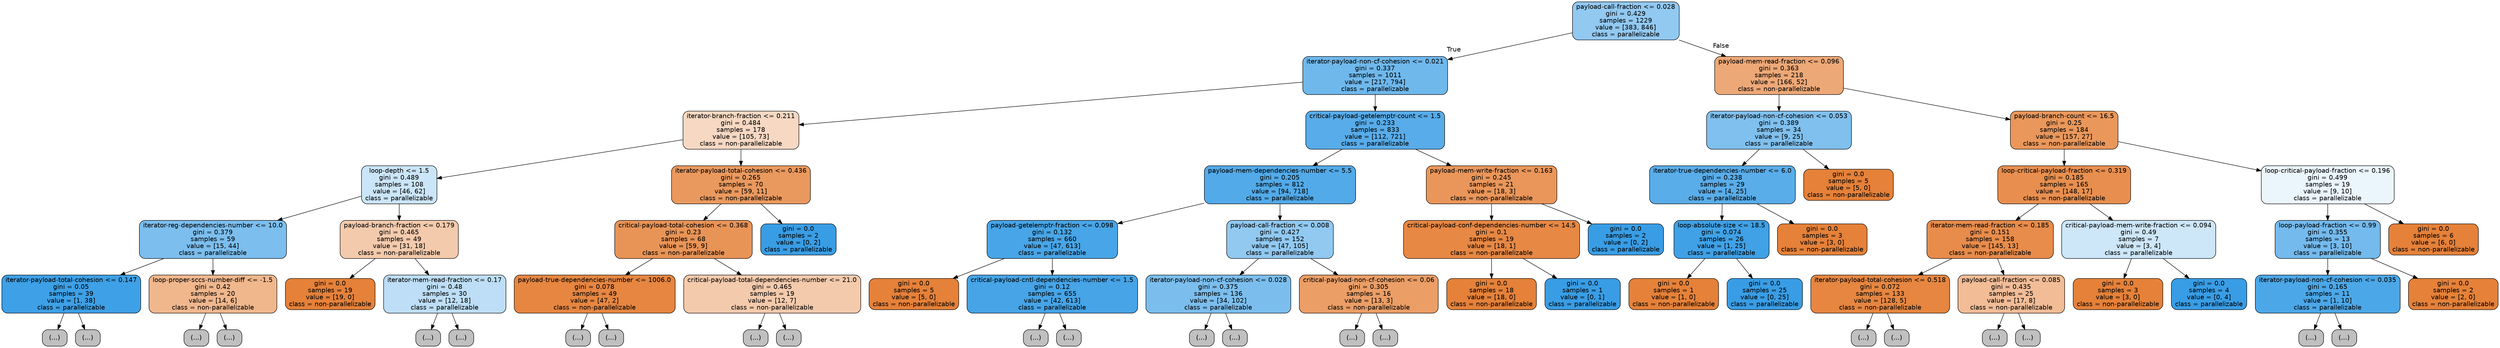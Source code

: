 digraph Tree {
node [shape=box, style="filled, rounded", color="black", fontname=helvetica] ;
edge [fontname=helvetica] ;
0 [label="payload-call-fraction <= 0.028\ngini = 0.429\nsamples = 1229\nvalue = [383, 846]\nclass = parallelizable", fillcolor="#399de58c"] ;
1 [label="iterator-payload-non-cf-cohesion <= 0.021\ngini = 0.337\nsamples = 1011\nvalue = [217, 794]\nclass = parallelizable", fillcolor="#399de5b9"] ;
0 -> 1 [labeldistance=2.5, labelangle=45, headlabel="True"] ;
2 [label="iterator-branch-fraction <= 0.211\ngini = 0.484\nsamples = 178\nvalue = [105, 73]\nclass = non-parallelizable", fillcolor="#e581394e"] ;
1 -> 2 ;
3 [label="loop-depth <= 1.5\ngini = 0.489\nsamples = 108\nvalue = [46, 62]\nclass = parallelizable", fillcolor="#399de542"] ;
2 -> 3 ;
4 [label="iterator-reg-dependencies-number <= 10.0\ngini = 0.379\nsamples = 59\nvalue = [15, 44]\nclass = parallelizable", fillcolor="#399de5a8"] ;
3 -> 4 ;
5 [label="iterator-payload-total-cohesion <= 0.147\ngini = 0.05\nsamples = 39\nvalue = [1, 38]\nclass = parallelizable", fillcolor="#399de5f8"] ;
4 -> 5 ;
6 [label="(...)", fillcolor="#C0C0C0"] ;
5 -> 6 ;
7 [label="(...)", fillcolor="#C0C0C0"] ;
5 -> 7 ;
8 [label="loop-proper-sccs-number-diff <= -1.5\ngini = 0.42\nsamples = 20\nvalue = [14, 6]\nclass = non-parallelizable", fillcolor="#e5813992"] ;
4 -> 8 ;
9 [label="(...)", fillcolor="#C0C0C0"] ;
8 -> 9 ;
10 [label="(...)", fillcolor="#C0C0C0"] ;
8 -> 10 ;
17 [label="payload-branch-fraction <= 0.179\ngini = 0.465\nsamples = 49\nvalue = [31, 18]\nclass = non-parallelizable", fillcolor="#e581396b"] ;
3 -> 17 ;
18 [label="gini = 0.0\nsamples = 19\nvalue = [19, 0]\nclass = non-parallelizable", fillcolor="#e58139ff"] ;
17 -> 18 ;
19 [label="iterator-mem-read-fraction <= 0.17\ngini = 0.48\nsamples = 30\nvalue = [12, 18]\nclass = parallelizable", fillcolor="#399de555"] ;
17 -> 19 ;
20 [label="(...)", fillcolor="#C0C0C0"] ;
19 -> 20 ;
23 [label="(...)", fillcolor="#C0C0C0"] ;
19 -> 23 ;
28 [label="iterator-payload-total-cohesion <= 0.436\ngini = 0.265\nsamples = 70\nvalue = [59, 11]\nclass = non-parallelizable", fillcolor="#e58139cf"] ;
2 -> 28 ;
29 [label="critical-payload-total-cohesion <= 0.368\ngini = 0.23\nsamples = 68\nvalue = [59, 9]\nclass = non-parallelizable", fillcolor="#e58139d8"] ;
28 -> 29 ;
30 [label="payload-true-dependencies-number <= 1006.0\ngini = 0.078\nsamples = 49\nvalue = [47, 2]\nclass = non-parallelizable", fillcolor="#e58139f4"] ;
29 -> 30 ;
31 [label="(...)", fillcolor="#C0C0C0"] ;
30 -> 31 ;
36 [label="(...)", fillcolor="#C0C0C0"] ;
30 -> 36 ;
37 [label="critical-payload-total-dependencies-number <= 21.0\ngini = 0.465\nsamples = 19\nvalue = [12, 7]\nclass = non-parallelizable", fillcolor="#e581396a"] ;
29 -> 37 ;
38 [label="(...)", fillcolor="#C0C0C0"] ;
37 -> 38 ;
43 [label="(...)", fillcolor="#C0C0C0"] ;
37 -> 43 ;
46 [label="gini = 0.0\nsamples = 2\nvalue = [0, 2]\nclass = parallelizable", fillcolor="#399de5ff"] ;
28 -> 46 ;
47 [label="critical-payload-getelemptr-count <= 1.5\ngini = 0.233\nsamples = 833\nvalue = [112, 721]\nclass = parallelizable", fillcolor="#399de5d7"] ;
1 -> 47 ;
48 [label="payload-mem-dependencies-number <= 5.5\ngini = 0.205\nsamples = 812\nvalue = [94, 718]\nclass = parallelizable", fillcolor="#399de5de"] ;
47 -> 48 ;
49 [label="payload-getelemptr-fraction <= 0.098\ngini = 0.132\nsamples = 660\nvalue = [47, 613]\nclass = parallelizable", fillcolor="#399de5eb"] ;
48 -> 49 ;
50 [label="gini = 0.0\nsamples = 5\nvalue = [5, 0]\nclass = non-parallelizable", fillcolor="#e58139ff"] ;
49 -> 50 ;
51 [label="critical-payload-cntl-dependencies-number <= 1.5\ngini = 0.12\nsamples = 655\nvalue = [42, 613]\nclass = parallelizable", fillcolor="#399de5ee"] ;
49 -> 51 ;
52 [label="(...)", fillcolor="#C0C0C0"] ;
51 -> 52 ;
113 [label="(...)", fillcolor="#C0C0C0"] ;
51 -> 113 ;
130 [label="payload-call-fraction <= 0.008\ngini = 0.427\nsamples = 152\nvalue = [47, 105]\nclass = parallelizable", fillcolor="#399de58d"] ;
48 -> 130 ;
131 [label="iterator-payload-non-cf-cohesion <= 0.028\ngini = 0.375\nsamples = 136\nvalue = [34, 102]\nclass = parallelizable", fillcolor="#399de5aa"] ;
130 -> 131 ;
132 [label="(...)", fillcolor="#C0C0C0"] ;
131 -> 132 ;
139 [label="(...)", fillcolor="#C0C0C0"] ;
131 -> 139 ;
162 [label="critical-payload-non-cf-cohesion <= 0.06\ngini = 0.305\nsamples = 16\nvalue = [13, 3]\nclass = non-parallelizable", fillcolor="#e58139c4"] ;
130 -> 162 ;
163 [label="(...)", fillcolor="#C0C0C0"] ;
162 -> 163 ;
166 [label="(...)", fillcolor="#C0C0C0"] ;
162 -> 166 ;
167 [label="payload-mem-write-fraction <= 0.163\ngini = 0.245\nsamples = 21\nvalue = [18, 3]\nclass = non-parallelizable", fillcolor="#e58139d4"] ;
47 -> 167 ;
168 [label="critical-payload-conf-dependencies-number <= 14.5\ngini = 0.1\nsamples = 19\nvalue = [18, 1]\nclass = non-parallelizable", fillcolor="#e58139f1"] ;
167 -> 168 ;
169 [label="gini = 0.0\nsamples = 18\nvalue = [18, 0]\nclass = non-parallelizable", fillcolor="#e58139ff"] ;
168 -> 169 ;
170 [label="gini = 0.0\nsamples = 1\nvalue = [0, 1]\nclass = parallelizable", fillcolor="#399de5ff"] ;
168 -> 170 ;
171 [label="gini = 0.0\nsamples = 2\nvalue = [0, 2]\nclass = parallelizable", fillcolor="#399de5ff"] ;
167 -> 171 ;
172 [label="payload-mem-read-fraction <= 0.096\ngini = 0.363\nsamples = 218\nvalue = [166, 52]\nclass = non-parallelizable", fillcolor="#e58139af"] ;
0 -> 172 [labeldistance=2.5, labelangle=-45, headlabel="False"] ;
173 [label="iterator-payload-non-cf-cohesion <= 0.053\ngini = 0.389\nsamples = 34\nvalue = [9, 25]\nclass = parallelizable", fillcolor="#399de5a3"] ;
172 -> 173 ;
174 [label="iterator-true-dependencies-number <= 6.0\ngini = 0.238\nsamples = 29\nvalue = [4, 25]\nclass = parallelizable", fillcolor="#399de5d6"] ;
173 -> 174 ;
175 [label="loop-absolute-size <= 18.5\ngini = 0.074\nsamples = 26\nvalue = [1, 25]\nclass = parallelizable", fillcolor="#399de5f5"] ;
174 -> 175 ;
176 [label="gini = 0.0\nsamples = 1\nvalue = [1, 0]\nclass = non-parallelizable", fillcolor="#e58139ff"] ;
175 -> 176 ;
177 [label="gini = 0.0\nsamples = 25\nvalue = [0, 25]\nclass = parallelizable", fillcolor="#399de5ff"] ;
175 -> 177 ;
178 [label="gini = 0.0\nsamples = 3\nvalue = [3, 0]\nclass = non-parallelizable", fillcolor="#e58139ff"] ;
174 -> 178 ;
179 [label="gini = 0.0\nsamples = 5\nvalue = [5, 0]\nclass = non-parallelizable", fillcolor="#e58139ff"] ;
173 -> 179 ;
180 [label="payload-branch-count <= 16.5\ngini = 0.25\nsamples = 184\nvalue = [157, 27]\nclass = non-parallelizable", fillcolor="#e58139d3"] ;
172 -> 180 ;
181 [label="loop-critical-payload-fraction <= 0.319\ngini = 0.185\nsamples = 165\nvalue = [148, 17]\nclass = non-parallelizable", fillcolor="#e58139e2"] ;
180 -> 181 ;
182 [label="iterator-mem-read-fraction <= 0.185\ngini = 0.151\nsamples = 158\nvalue = [145, 13]\nclass = non-parallelizable", fillcolor="#e58139e8"] ;
181 -> 182 ;
183 [label="iterator-payload-total-cohesion <= 0.518\ngini = 0.072\nsamples = 133\nvalue = [128, 5]\nclass = non-parallelizable", fillcolor="#e58139f5"] ;
182 -> 183 ;
184 [label="(...)", fillcolor="#C0C0C0"] ;
183 -> 184 ;
195 [label="(...)", fillcolor="#C0C0C0"] ;
183 -> 195 ;
198 [label="payload-call-fraction <= 0.085\ngini = 0.435\nsamples = 25\nvalue = [17, 8]\nclass = non-parallelizable", fillcolor="#e5813987"] ;
182 -> 198 ;
199 [label="(...)", fillcolor="#C0C0C0"] ;
198 -> 199 ;
202 [label="(...)", fillcolor="#C0C0C0"] ;
198 -> 202 ;
205 [label="critical-payload-mem-write-fraction <= 0.094\ngini = 0.49\nsamples = 7\nvalue = [3, 4]\nclass = parallelizable", fillcolor="#399de540"] ;
181 -> 205 ;
206 [label="gini = 0.0\nsamples = 3\nvalue = [3, 0]\nclass = non-parallelizable", fillcolor="#e58139ff"] ;
205 -> 206 ;
207 [label="gini = 0.0\nsamples = 4\nvalue = [0, 4]\nclass = parallelizable", fillcolor="#399de5ff"] ;
205 -> 207 ;
208 [label="loop-critical-payload-fraction <= 0.196\ngini = 0.499\nsamples = 19\nvalue = [9, 10]\nclass = parallelizable", fillcolor="#399de519"] ;
180 -> 208 ;
209 [label="loop-payload-fraction <= 0.99\ngini = 0.355\nsamples = 13\nvalue = [3, 10]\nclass = parallelizable", fillcolor="#399de5b3"] ;
208 -> 209 ;
210 [label="iterator-payload-non-cf-cohesion <= 0.035\ngini = 0.165\nsamples = 11\nvalue = [1, 10]\nclass = parallelizable", fillcolor="#399de5e6"] ;
209 -> 210 ;
211 [label="(...)", fillcolor="#C0C0C0"] ;
210 -> 211 ;
212 [label="(...)", fillcolor="#C0C0C0"] ;
210 -> 212 ;
213 [label="gini = 0.0\nsamples = 2\nvalue = [2, 0]\nclass = non-parallelizable", fillcolor="#e58139ff"] ;
209 -> 213 ;
214 [label="gini = 0.0\nsamples = 6\nvalue = [6, 0]\nclass = non-parallelizable", fillcolor="#e58139ff"] ;
208 -> 214 ;
}